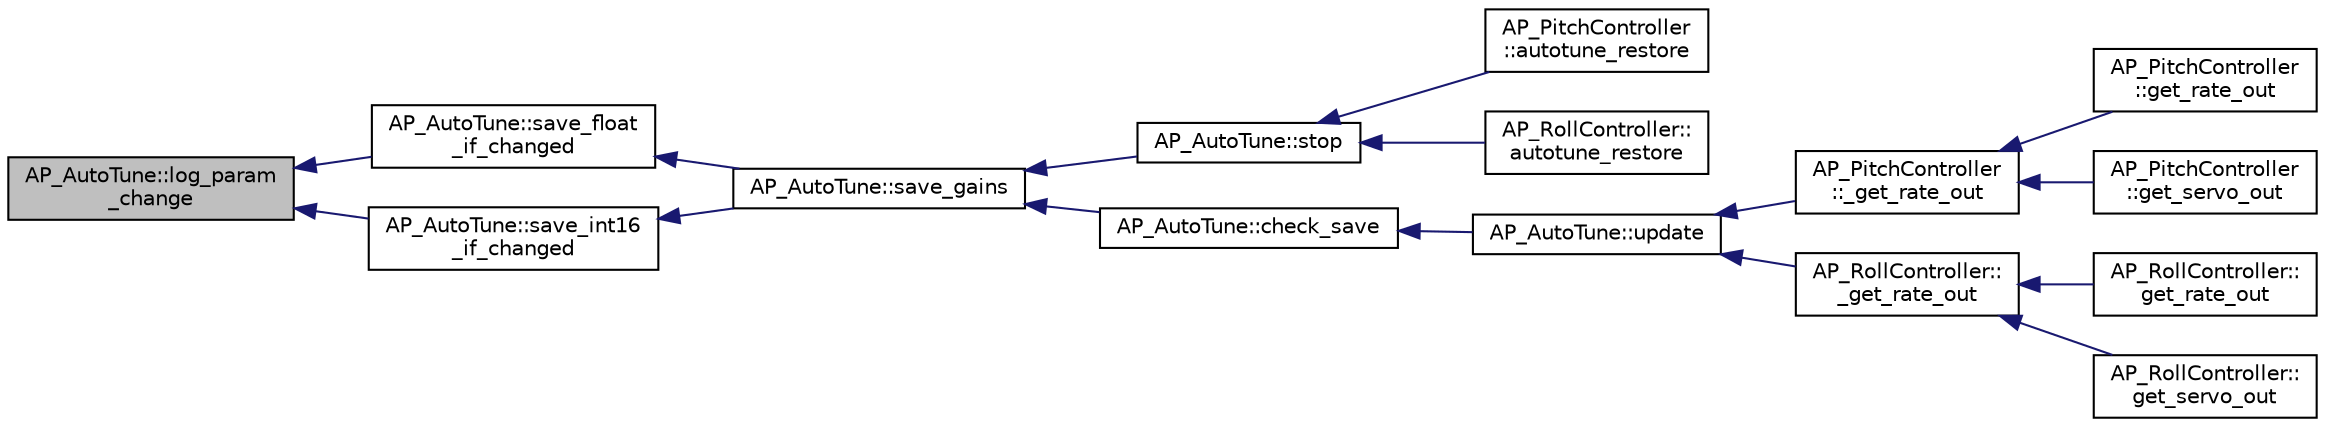 digraph "AP_AutoTune::log_param_change"
{
 // INTERACTIVE_SVG=YES
  edge [fontname="Helvetica",fontsize="10",labelfontname="Helvetica",labelfontsize="10"];
  node [fontname="Helvetica",fontsize="10",shape=record];
  rankdir="LR";
  Node1 [label="AP_AutoTune::log_param\l_change",height=0.2,width=0.4,color="black", fillcolor="grey75", style="filled" fontcolor="black"];
  Node1 -> Node2 [dir="back",color="midnightblue",fontsize="10",style="solid",fontname="Helvetica"];
  Node2 [label="AP_AutoTune::save_float\l_if_changed",height=0.2,width=0.4,color="black", fillcolor="white", style="filled",URL="$classAP__AutoTune.html#aeddf254d10081d997137a08585ca7f31"];
  Node2 -> Node3 [dir="back",color="midnightblue",fontsize="10",style="solid",fontname="Helvetica"];
  Node3 [label="AP_AutoTune::save_gains",height=0.2,width=0.4,color="black", fillcolor="white", style="filled",URL="$classAP__AutoTune.html#a258aa8bcc03defe55967c97931af95d5"];
  Node3 -> Node4 [dir="back",color="midnightblue",fontsize="10",style="solid",fontname="Helvetica"];
  Node4 [label="AP_AutoTune::stop",height=0.2,width=0.4,color="black", fillcolor="white", style="filled",URL="$classAP__AutoTune.html#ae452d4a3f9648538afc6d7dce6a5e8a3"];
  Node4 -> Node5 [dir="back",color="midnightblue",fontsize="10",style="solid",fontname="Helvetica"];
  Node5 [label="AP_PitchController\l::autotune_restore",height=0.2,width=0.4,color="black", fillcolor="white", style="filled",URL="$classAP__PitchController.html#a4794b464d67c5257b6d1eb889f372d82"];
  Node4 -> Node6 [dir="back",color="midnightblue",fontsize="10",style="solid",fontname="Helvetica"];
  Node6 [label="AP_RollController::\lautotune_restore",height=0.2,width=0.4,color="black", fillcolor="white", style="filled",URL="$classAP__RollController.html#a717204938ed9e8698aa728c04c9dcc83"];
  Node3 -> Node7 [dir="back",color="midnightblue",fontsize="10",style="solid",fontname="Helvetica"];
  Node7 [label="AP_AutoTune::check_save",height=0.2,width=0.4,color="black", fillcolor="white", style="filled",URL="$classAP__AutoTune.html#ac05a94ad7cd4c42e14182d9ba5f861db"];
  Node7 -> Node8 [dir="back",color="midnightblue",fontsize="10",style="solid",fontname="Helvetica"];
  Node8 [label="AP_AutoTune::update",height=0.2,width=0.4,color="black", fillcolor="white", style="filled",URL="$classAP__AutoTune.html#af5c523db0ac4313e8098fec4b8f5f2f1"];
  Node8 -> Node9 [dir="back",color="midnightblue",fontsize="10",style="solid",fontname="Helvetica"];
  Node9 [label="AP_PitchController\l::_get_rate_out",height=0.2,width=0.4,color="black", fillcolor="white", style="filled",URL="$classAP__PitchController.html#a4613b491d225c7ee7eac435f79d7c495"];
  Node9 -> Node10 [dir="back",color="midnightblue",fontsize="10",style="solid",fontname="Helvetica"];
  Node10 [label="AP_PitchController\l::get_rate_out",height=0.2,width=0.4,color="black", fillcolor="white", style="filled",URL="$classAP__PitchController.html#ad305f4274a77eaffb5b0dc064cfc31ba"];
  Node9 -> Node11 [dir="back",color="midnightblue",fontsize="10",style="solid",fontname="Helvetica"];
  Node11 [label="AP_PitchController\l::get_servo_out",height=0.2,width=0.4,color="black", fillcolor="white", style="filled",URL="$classAP__PitchController.html#a705d9814ebad894375332f012dd768df"];
  Node8 -> Node12 [dir="back",color="midnightblue",fontsize="10",style="solid",fontname="Helvetica"];
  Node12 [label="AP_RollController::\l_get_rate_out",height=0.2,width=0.4,color="black", fillcolor="white", style="filled",URL="$classAP__RollController.html#a702a5fbdae8598e86dc2aa73b8f59089"];
  Node12 -> Node13 [dir="back",color="midnightblue",fontsize="10",style="solid",fontname="Helvetica"];
  Node13 [label="AP_RollController::\lget_rate_out",height=0.2,width=0.4,color="black", fillcolor="white", style="filled",URL="$classAP__RollController.html#a8cf832c8a75c50c1fd4caf4eace7b34f"];
  Node12 -> Node14 [dir="back",color="midnightblue",fontsize="10",style="solid",fontname="Helvetica"];
  Node14 [label="AP_RollController::\lget_servo_out",height=0.2,width=0.4,color="black", fillcolor="white", style="filled",URL="$classAP__RollController.html#a8995f6c95b27e132a6aa49f5fe9512ae"];
  Node1 -> Node15 [dir="back",color="midnightblue",fontsize="10",style="solid",fontname="Helvetica"];
  Node15 [label="AP_AutoTune::save_int16\l_if_changed",height=0.2,width=0.4,color="black", fillcolor="white", style="filled",URL="$classAP__AutoTune.html#a7b5cf04b738143f385c5a79228ca989a"];
  Node15 -> Node3 [dir="back",color="midnightblue",fontsize="10",style="solid",fontname="Helvetica"];
}
